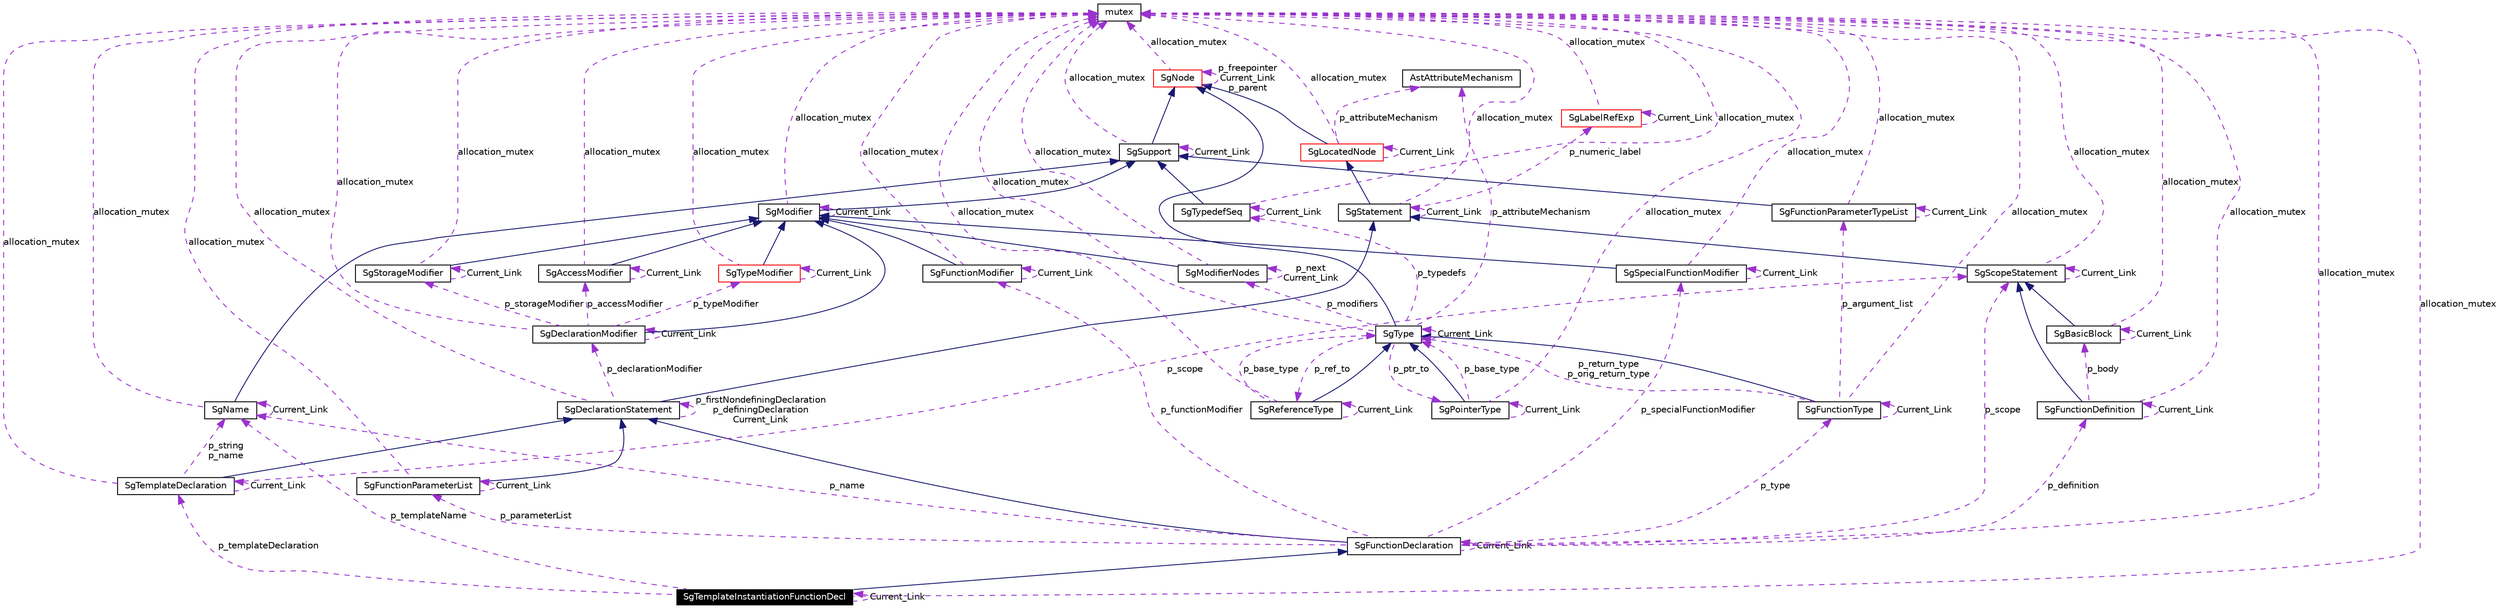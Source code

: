 digraph G
{
  edge [fontname="Helvetica",fontsize=10,labelfontname="Helvetica",labelfontsize=10];
  node [fontname="Helvetica",fontsize=10,shape=record];
  Node1 [label="SgTemplateInstantiationFunctionDecl",height=0.2,width=0.4,color="white", fillcolor="black", style="filled" fontcolor="white"];
  Node2 -> Node1 [dir=back,color="midnightblue",fontsize=10,style="solid",fontname="Helvetica"];
  Node2 [label="SgFunctionDeclaration",height=0.2,width=0.4,color="black",URL="$classSgFunctionDeclaration.html"];
  Node3 -> Node2 [dir=back,color="midnightblue",fontsize=10,style="solid",fontname="Helvetica"];
  Node3 [label="SgDeclarationStatement",height=0.2,width=0.4,color="black",URL="$classSgDeclarationStatement.html"];
  Node4 -> Node3 [dir=back,color="midnightblue",fontsize=10,style="solid",fontname="Helvetica"];
  Node4 [label="SgStatement",height=0.2,width=0.4,color="black",URL="$classSgStatement.html"];
  Node5 -> Node4 [dir=back,color="midnightblue",fontsize=10,style="solid",fontname="Helvetica"];
  Node5 [label="SgLocatedNode",height=0.2,width=0.4,color="red",URL="$classSgLocatedNode.html"];
  Node6 -> Node5 [dir=back,color="midnightblue",fontsize=10,style="solid",fontname="Helvetica"];
  Node6 [label="SgNode",height=0.2,width=0.4,color="red",URL="$classSgNode.html"];
  Node6 -> Node6 [dir=back,color="darkorchid3",fontsize=10,style="dashed",label="p_freepointer\nCurrent_Link\np_parent",fontname="Helvetica"];
  Node7 -> Node6 [dir=back,color="darkorchid3",fontsize=10,style="dashed",label="allocation_mutex",fontname="Helvetica"];
  Node7 [label="mutex",height=0.2,width=0.4,color="black",URL="$classmutex.html"];
  Node7 -> Node5 [dir=back,color="darkorchid3",fontsize=10,style="dashed",label="allocation_mutex",fontname="Helvetica"];
  Node8 -> Node5 [dir=back,color="darkorchid3",fontsize=10,style="dashed",label="p_attributeMechanism",fontname="Helvetica"];
  Node8 [label="AstAttributeMechanism",height=0.2,width=0.4,color="black",URL="$classAstAttributeMechanism.html"];
  Node5 -> Node5 [dir=back,color="darkorchid3",fontsize=10,style="dashed",label="Current_Link",fontname="Helvetica"];
  Node9 -> Node4 [dir=back,color="darkorchid3",fontsize=10,style="dashed",label="p_numeric_label",fontname="Helvetica"];
  Node9 [label="SgLabelRefExp",height=0.2,width=0.4,color="red",URL="$classSgLabelRefExp.html"];
  Node9 -> Node9 [dir=back,color="darkorchid3",fontsize=10,style="dashed",label="Current_Link",fontname="Helvetica"];
  Node7 -> Node9 [dir=back,color="darkorchid3",fontsize=10,style="dashed",label="allocation_mutex",fontname="Helvetica"];
  Node4 -> Node4 [dir=back,color="darkorchid3",fontsize=10,style="dashed",label="Current_Link",fontname="Helvetica"];
  Node7 -> Node4 [dir=back,color="darkorchid3",fontsize=10,style="dashed",label="allocation_mutex",fontname="Helvetica"];
  Node10 -> Node3 [dir=back,color="darkorchid3",fontsize=10,style="dashed",label="p_declarationModifier",fontname="Helvetica"];
  Node10 [label="SgDeclarationModifier",height=0.2,width=0.4,color="black",URL="$classSgDeclarationModifier.html"];
  Node11 -> Node10 [dir=back,color="midnightblue",fontsize=10,style="solid",fontname="Helvetica"];
  Node11 [label="SgModifier",height=0.2,width=0.4,color="black",URL="$classSgModifier.html"];
  Node12 -> Node11 [dir=back,color="midnightblue",fontsize=10,style="solid",fontname="Helvetica"];
  Node12 [label="SgSupport",height=0.2,width=0.4,color="black",URL="$classSgSupport.html"];
  Node6 -> Node12 [dir=back,color="midnightblue",fontsize=10,style="solid",fontname="Helvetica"];
  Node7 -> Node12 [dir=back,color="darkorchid3",fontsize=10,style="dashed",label="allocation_mutex",fontname="Helvetica"];
  Node12 -> Node12 [dir=back,color="darkorchid3",fontsize=10,style="dashed",label="Current_Link",fontname="Helvetica"];
  Node7 -> Node11 [dir=back,color="darkorchid3",fontsize=10,style="dashed",label="allocation_mutex",fontname="Helvetica"];
  Node11 -> Node11 [dir=back,color="darkorchid3",fontsize=10,style="dashed",label="Current_Link",fontname="Helvetica"];
  Node13 -> Node10 [dir=back,color="darkorchid3",fontsize=10,style="dashed",label="p_typeModifier",fontname="Helvetica"];
  Node13 [label="SgTypeModifier",height=0.2,width=0.4,color="red",URL="$classSgTypeModifier.html"];
  Node11 -> Node13 [dir=back,color="midnightblue",fontsize=10,style="solid",fontname="Helvetica"];
  Node13 -> Node13 [dir=back,color="darkorchid3",fontsize=10,style="dashed",label="Current_Link",fontname="Helvetica"];
  Node7 -> Node13 [dir=back,color="darkorchid3",fontsize=10,style="dashed",label="allocation_mutex",fontname="Helvetica"];
  Node10 -> Node10 [dir=back,color="darkorchid3",fontsize=10,style="dashed",label="Current_Link",fontname="Helvetica"];
  Node7 -> Node10 [dir=back,color="darkorchid3",fontsize=10,style="dashed",label="allocation_mutex",fontname="Helvetica"];
  Node14 -> Node10 [dir=back,color="darkorchid3",fontsize=10,style="dashed",label="p_storageModifier",fontname="Helvetica"];
  Node14 [label="SgStorageModifier",height=0.2,width=0.4,color="black",URL="$classSgStorageModifier.html"];
  Node11 -> Node14 [dir=back,color="midnightblue",fontsize=10,style="solid",fontname="Helvetica"];
  Node7 -> Node14 [dir=back,color="darkorchid3",fontsize=10,style="dashed",label="allocation_mutex",fontname="Helvetica"];
  Node14 -> Node14 [dir=back,color="darkorchid3",fontsize=10,style="dashed",label="Current_Link",fontname="Helvetica"];
  Node15 -> Node10 [dir=back,color="darkorchid3",fontsize=10,style="dashed",label="p_accessModifier",fontname="Helvetica"];
  Node15 [label="SgAccessModifier",height=0.2,width=0.4,color="black",URL="$classSgAccessModifier.html"];
  Node11 -> Node15 [dir=back,color="midnightblue",fontsize=10,style="solid",fontname="Helvetica"];
  Node7 -> Node15 [dir=back,color="darkorchid3",fontsize=10,style="dashed",label="allocation_mutex",fontname="Helvetica"];
  Node15 -> Node15 [dir=back,color="darkorchid3",fontsize=10,style="dashed",label="Current_Link",fontname="Helvetica"];
  Node7 -> Node3 [dir=back,color="darkorchid3",fontsize=10,style="dashed",label="allocation_mutex",fontname="Helvetica"];
  Node3 -> Node3 [dir=back,color="darkorchid3",fontsize=10,style="dashed",label="p_firstNondefiningDeclaration\np_definingDeclaration\nCurrent_Link",fontname="Helvetica"];
  Node16 -> Node2 [dir=back,color="darkorchid3",fontsize=10,style="dashed",label="p_functionModifier",fontname="Helvetica"];
  Node16 [label="SgFunctionModifier",height=0.2,width=0.4,color="black",URL="$classSgFunctionModifier.html"];
  Node11 -> Node16 [dir=back,color="midnightblue",fontsize=10,style="solid",fontname="Helvetica"];
  Node16 -> Node16 [dir=back,color="darkorchid3",fontsize=10,style="dashed",label="Current_Link",fontname="Helvetica"];
  Node7 -> Node16 [dir=back,color="darkorchid3",fontsize=10,style="dashed",label="allocation_mutex",fontname="Helvetica"];
  Node2 -> Node2 [dir=back,color="darkorchid3",fontsize=10,style="dashed",label="Current_Link",fontname="Helvetica"];
  Node17 -> Node2 [dir=back,color="darkorchid3",fontsize=10,style="dashed",label="p_definition",fontname="Helvetica"];
  Node17 [label="SgFunctionDefinition",height=0.2,width=0.4,color="black",URL="$classSgFunctionDefinition.html"];
  Node18 -> Node17 [dir=back,color="midnightblue",fontsize=10,style="solid",fontname="Helvetica"];
  Node18 [label="SgScopeStatement",height=0.2,width=0.4,color="black",URL="$classSgScopeStatement.html"];
  Node4 -> Node18 [dir=back,color="midnightblue",fontsize=10,style="solid",fontname="Helvetica"];
  Node7 -> Node18 [dir=back,color="darkorchid3",fontsize=10,style="dashed",label="allocation_mutex",fontname="Helvetica"];
  Node18 -> Node18 [dir=back,color="darkorchid3",fontsize=10,style="dashed",label="Current_Link",fontname="Helvetica"];
  Node17 -> Node17 [dir=back,color="darkorchid3",fontsize=10,style="dashed",label="Current_Link",fontname="Helvetica"];
  Node7 -> Node17 [dir=back,color="darkorchid3",fontsize=10,style="dashed",label="allocation_mutex",fontname="Helvetica"];
  Node19 -> Node17 [dir=back,color="darkorchid3",fontsize=10,style="dashed",label="p_body",fontname="Helvetica"];
  Node19 [label="SgBasicBlock",height=0.2,width=0.4,color="black",URL="$classSgBasicBlock.html"];
  Node18 -> Node19 [dir=back,color="midnightblue",fontsize=10,style="solid",fontname="Helvetica"];
  Node7 -> Node19 [dir=back,color="darkorchid3",fontsize=10,style="dashed",label="allocation_mutex",fontname="Helvetica"];
  Node19 -> Node19 [dir=back,color="darkorchid3",fontsize=10,style="dashed",label="Current_Link",fontname="Helvetica"];
  Node7 -> Node2 [dir=back,color="darkorchid3",fontsize=10,style="dashed",label="allocation_mutex",fontname="Helvetica"];
  Node20 -> Node2 [dir=back,color="darkorchid3",fontsize=10,style="dashed",label="p_type",fontname="Helvetica"];
  Node20 [label="SgFunctionType",height=0.2,width=0.4,color="black",URL="$classSgFunctionType.html"];
  Node21 -> Node20 [dir=back,color="midnightblue",fontsize=10,style="solid",fontname="Helvetica"];
  Node21 [label="SgType",height=0.2,width=0.4,color="black",URL="$classSgType.html"];
  Node6 -> Node21 [dir=back,color="midnightblue",fontsize=10,style="solid",fontname="Helvetica"];
  Node22 -> Node21 [dir=back,color="darkorchid3",fontsize=10,style="dashed",label="p_ptr_to",fontname="Helvetica"];
  Node22 [label="SgPointerType",height=0.2,width=0.4,color="black",URL="$classSgPointerType.html"];
  Node21 -> Node22 [dir=back,color="midnightblue",fontsize=10,style="solid",fontname="Helvetica"];
  Node22 -> Node22 [dir=back,color="darkorchid3",fontsize=10,style="dashed",label="Current_Link",fontname="Helvetica"];
  Node7 -> Node22 [dir=back,color="darkorchid3",fontsize=10,style="dashed",label="allocation_mutex",fontname="Helvetica"];
  Node21 -> Node22 [dir=back,color="darkorchid3",fontsize=10,style="dashed",label="p_base_type",fontname="Helvetica"];
  Node23 -> Node21 [dir=back,color="darkorchid3",fontsize=10,style="dashed",label="p_ref_to",fontname="Helvetica"];
  Node23 [label="SgReferenceType",height=0.2,width=0.4,color="black",URL="$classSgReferenceType.html"];
  Node21 -> Node23 [dir=back,color="midnightblue",fontsize=10,style="solid",fontname="Helvetica"];
  Node23 -> Node23 [dir=back,color="darkorchid3",fontsize=10,style="dashed",label="Current_Link",fontname="Helvetica"];
  Node7 -> Node23 [dir=back,color="darkorchid3",fontsize=10,style="dashed",label="allocation_mutex",fontname="Helvetica"];
  Node21 -> Node23 [dir=back,color="darkorchid3",fontsize=10,style="dashed",label="p_base_type",fontname="Helvetica"];
  Node24 -> Node21 [dir=back,color="darkorchid3",fontsize=10,style="dashed",label="p_modifiers",fontname="Helvetica"];
  Node24 [label="SgModifierNodes",height=0.2,width=0.4,color="black",URL="$classSgModifierNodes.html"];
  Node11 -> Node24 [dir=back,color="midnightblue",fontsize=10,style="solid",fontname="Helvetica"];
  Node24 -> Node24 [dir=back,color="darkorchid3",fontsize=10,style="dashed",label="p_next\nCurrent_Link",fontname="Helvetica"];
  Node7 -> Node24 [dir=back,color="darkorchid3",fontsize=10,style="dashed",label="allocation_mutex",fontname="Helvetica"];
  Node7 -> Node21 [dir=back,color="darkorchid3",fontsize=10,style="dashed",label="allocation_mutex",fontname="Helvetica"];
  Node8 -> Node21 [dir=back,color="darkorchid3",fontsize=10,style="dashed",label="p_attributeMechanism",fontname="Helvetica"];
  Node25 -> Node21 [dir=back,color="darkorchid3",fontsize=10,style="dashed",label="p_typedefs",fontname="Helvetica"];
  Node25 [label="SgTypedefSeq",height=0.2,width=0.4,color="black",URL="$classSgTypedefSeq.html"];
  Node12 -> Node25 [dir=back,color="midnightblue",fontsize=10,style="solid",fontname="Helvetica"];
  Node7 -> Node25 [dir=back,color="darkorchid3",fontsize=10,style="dashed",label="allocation_mutex",fontname="Helvetica"];
  Node25 -> Node25 [dir=back,color="darkorchid3",fontsize=10,style="dashed",label="Current_Link",fontname="Helvetica"];
  Node21 -> Node21 [dir=back,color="darkorchid3",fontsize=10,style="dashed",label="Current_Link",fontname="Helvetica"];
  Node7 -> Node20 [dir=back,color="darkorchid3",fontsize=10,style="dashed",label="allocation_mutex",fontname="Helvetica"];
  Node26 -> Node20 [dir=back,color="darkorchid3",fontsize=10,style="dashed",label="p_argument_list",fontname="Helvetica"];
  Node26 [label="SgFunctionParameterTypeList",height=0.2,width=0.4,color="black",URL="$classSgFunctionParameterTypeList.html"];
  Node12 -> Node26 [dir=back,color="midnightblue",fontsize=10,style="solid",fontname="Helvetica"];
  Node7 -> Node26 [dir=back,color="darkorchid3",fontsize=10,style="dashed",label="allocation_mutex",fontname="Helvetica"];
  Node26 -> Node26 [dir=back,color="darkorchid3",fontsize=10,style="dashed",label="Current_Link",fontname="Helvetica"];
  Node20 -> Node20 [dir=back,color="darkorchid3",fontsize=10,style="dashed",label="Current_Link",fontname="Helvetica"];
  Node21 -> Node20 [dir=back,color="darkorchid3",fontsize=10,style="dashed",label="p_return_type\np_orig_return_type",fontname="Helvetica"];
  Node18 -> Node2 [dir=back,color="darkorchid3",fontsize=10,style="dashed",label="p_scope",fontname="Helvetica"];
  Node27 -> Node2 [dir=back,color="darkorchid3",fontsize=10,style="dashed",label="p_parameterList",fontname="Helvetica"];
  Node27 [label="SgFunctionParameterList",height=0.2,width=0.4,color="black",URL="$classSgFunctionParameterList.html"];
  Node3 -> Node27 [dir=back,color="midnightblue",fontsize=10,style="solid",fontname="Helvetica"];
  Node7 -> Node27 [dir=back,color="darkorchid3",fontsize=10,style="dashed",label="allocation_mutex",fontname="Helvetica"];
  Node27 -> Node27 [dir=back,color="darkorchid3",fontsize=10,style="dashed",label="Current_Link",fontname="Helvetica"];
  Node28 -> Node2 [dir=back,color="darkorchid3",fontsize=10,style="dashed",label="p_name",fontname="Helvetica"];
  Node28 [label="SgName",height=0.2,width=0.4,color="black",URL="$classSgName.html"];
  Node12 -> Node28 [dir=back,color="midnightblue",fontsize=10,style="solid",fontname="Helvetica"];
  Node7 -> Node28 [dir=back,color="darkorchid3",fontsize=10,style="dashed",label="allocation_mutex",fontname="Helvetica"];
  Node28 -> Node28 [dir=back,color="darkorchid3",fontsize=10,style="dashed",label="Current_Link",fontname="Helvetica"];
  Node29 -> Node2 [dir=back,color="darkorchid3",fontsize=10,style="dashed",label="p_specialFunctionModifier",fontname="Helvetica"];
  Node29 [label="SgSpecialFunctionModifier",height=0.2,width=0.4,color="black",URL="$classSgSpecialFunctionModifier.html"];
  Node11 -> Node29 [dir=back,color="midnightblue",fontsize=10,style="solid",fontname="Helvetica"];
  Node7 -> Node29 [dir=back,color="darkorchid3",fontsize=10,style="dashed",label="allocation_mutex",fontname="Helvetica"];
  Node29 -> Node29 [dir=back,color="darkorchid3",fontsize=10,style="dashed",label="Current_Link",fontname="Helvetica"];
  Node30 -> Node1 [dir=back,color="darkorchid3",fontsize=10,style="dashed",label="p_templateDeclaration",fontname="Helvetica"];
  Node30 [label="SgTemplateDeclaration",height=0.2,width=0.4,color="black",URL="$classSgTemplateDeclaration.html"];
  Node3 -> Node30 [dir=back,color="midnightblue",fontsize=10,style="solid",fontname="Helvetica"];
  Node30 -> Node30 [dir=back,color="darkorchid3",fontsize=10,style="dashed",label="Current_Link",fontname="Helvetica"];
  Node7 -> Node30 [dir=back,color="darkorchid3",fontsize=10,style="dashed",label="allocation_mutex",fontname="Helvetica"];
  Node18 -> Node30 [dir=back,color="darkorchid3",fontsize=10,style="dashed",label="p_scope",fontname="Helvetica"];
  Node28 -> Node30 [dir=back,color="darkorchid3",fontsize=10,style="dashed",label="p_string\np_name",fontname="Helvetica"];
  Node7 -> Node1 [dir=back,color="darkorchid3",fontsize=10,style="dashed",label="allocation_mutex",fontname="Helvetica"];
  Node1 -> Node1 [dir=back,color="darkorchid3",fontsize=10,style="dashed",label="Current_Link",fontname="Helvetica"];
  Node28 -> Node1 [dir=back,color="darkorchid3",fontsize=10,style="dashed",label="p_templateName",fontname="Helvetica"];
}
